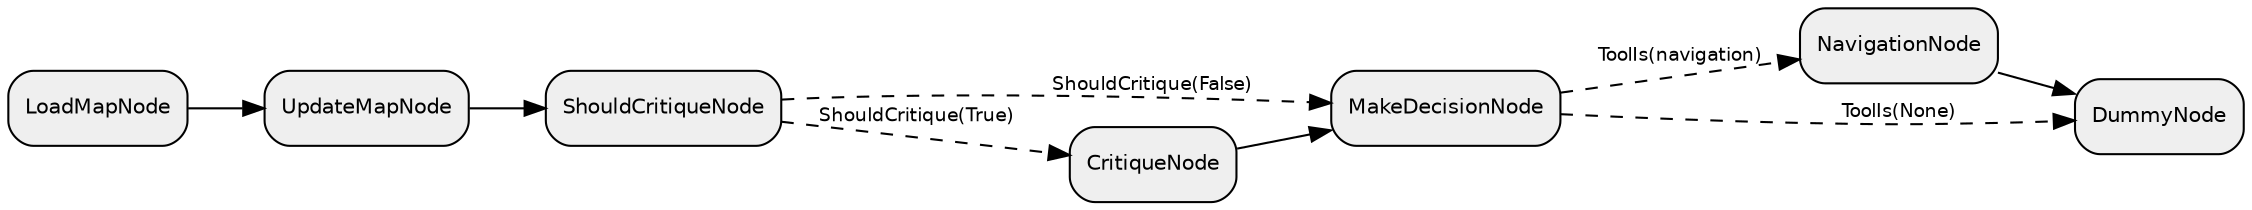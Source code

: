 digraph "subflow_Y9LMgKnSWXwAeyntUAbuI" {
  rankdir=LR;
  compound=true;
  node [shape=box, style="rounded,filled", fillcolor="#EFEFEF", fontname="Helvetica", fontsize=10];
  edge [fontname="Helvetica", fontsize=9];
  bzwIoJLhHqsvnqyU3wb83 [label="LoadMapNode"];
  r5fnDh9wJjhFX9qV9pMG0 [label="NavigationNode"];
  U7207duBOPIXupmodcnrQ [label="UpdateMapNode"];
  lv1U4QUXtJfqVwCQaFvzo [label="MakeDecisionNode"];
  hktk6jz9kCCf2mXwQ5Xkv [label="CritiqueNode"];
  Hv8w7zbdVeAjefGThZOyS [label="ShouldCritiqueNode"];
  xLcK85VU4Duhv56oSJ59p [label="DummyNode"];
  bzwIoJLhHqsvnqyU3wb83 -> U7207duBOPIXupmodcnrQ [style="solid"];
  U7207duBOPIXupmodcnrQ -> Hv8w7zbdVeAjefGThZOyS [style="solid"];
  Hv8w7zbdVeAjefGThZOyS -> hktk6jz9kCCf2mXwQ5Xkv [style="dashed", label="ShouldCritique(True)"];
  hktk6jz9kCCf2mXwQ5Xkv -> lv1U4QUXtJfqVwCQaFvzo [style="solid"];
  Hv8w7zbdVeAjefGThZOyS -> lv1U4QUXtJfqVwCQaFvzo [style="dashed", label="ShouldCritique(False)"];
  lv1U4QUXtJfqVwCQaFvzo -> r5fnDh9wJjhFX9qV9pMG0 [style="dashed", label="ToolIs(navigation)"];
  lv1U4QUXtJfqVwCQaFvzo -> xLcK85VU4Duhv56oSJ59p [style="dashed", label="ToolIs(None)"];
  r5fnDh9wJjhFX9qV9pMG0 -> xLcK85VU4Duhv56oSJ59p [style="solid"];
}
